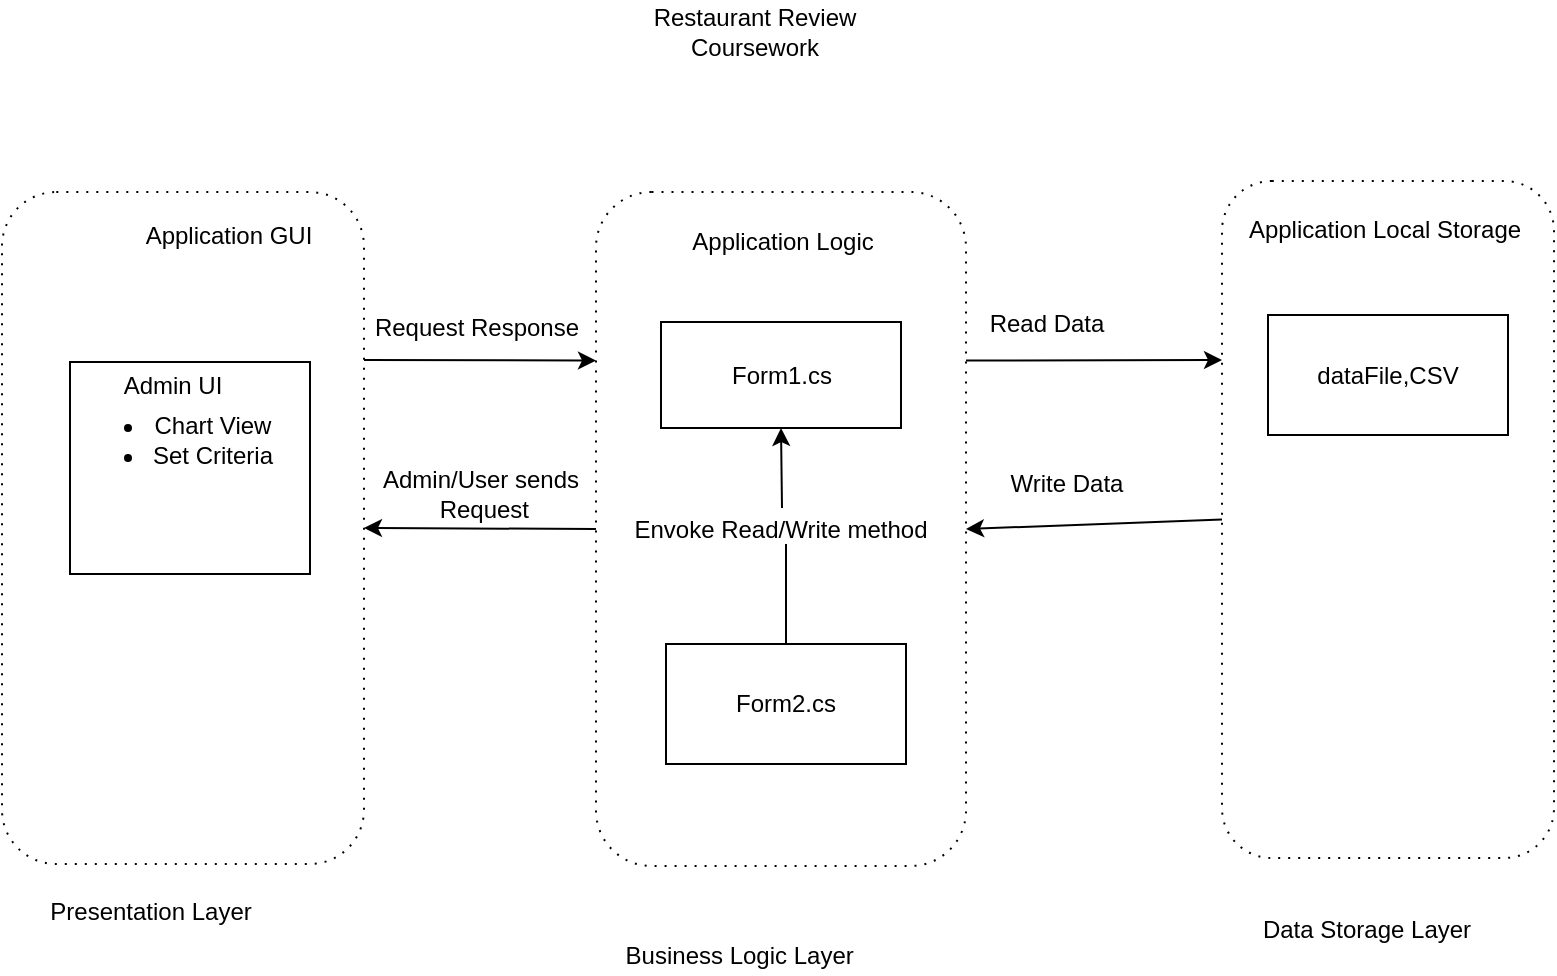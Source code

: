 <mxfile version="14.2.6" type="device"><diagram id="LwrNZBd2lsKS5IIHLebN" name="Page-1"><mxGraphModel dx="1038" dy="584" grid="0" gridSize="10" guides="1" tooltips="1" connect="1" arrows="1" fold="1" page="1" pageScale="1" pageWidth="850" pageHeight="1100" math="0" shadow="0"><root><mxCell id="0"/><mxCell id="1" parent="0"/><mxCell id="PsDwPA8iQ6l6alBk2bXJ-1" value="" style="shape=ext;rounded=1;html=1;whiteSpace=wrap;dashed=1;dashPattern=1 4;" vertex="1" parent="1"><mxGeometry x="33" y="121" width="181" height="336" as="geometry"/></mxCell><mxCell id="PsDwPA8iQ6l6alBk2bXJ-2" value="Envoke Read/Write method" style="shape=ext;rounded=1;html=1;whiteSpace=wrap;dashed=1;dashPattern=1 4;" vertex="1" parent="1"><mxGeometry x="330" y="121" width="185" height="337" as="geometry"/></mxCell><mxCell id="PsDwPA8iQ6l6alBk2bXJ-3" value="" style="shape=ext;rounded=1;html=1;whiteSpace=wrap;dashed=1;dashPattern=1 4;" vertex="1" parent="1"><mxGeometry x="643" y="115.5" width="166" height="338.5" as="geometry"/></mxCell><mxCell id="PsDwPA8iQ6l6alBk2bXJ-4" value="" style="rounded=0;whiteSpace=wrap;html=1;" vertex="1" parent="1"><mxGeometry x="67" y="206" width="120" height="106" as="geometry"/></mxCell><mxCell id="PsDwPA8iQ6l6alBk2bXJ-5" value="Application GUI" style="text;html=1;align=center;verticalAlign=middle;resizable=0;points=[];autosize=1;" vertex="1" parent="1"><mxGeometry x="99" y="134" width="93" height="18" as="geometry"/></mxCell><mxCell id="PsDwPA8iQ6l6alBk2bXJ-6" value="&lt;span&gt;Application Logic&lt;/span&gt;" style="text;html=1;align=center;verticalAlign=middle;resizable=0;points=[];autosize=1;" vertex="1" parent="1"><mxGeometry x="372.5" y="137" width="100" height="18" as="geometry"/></mxCell><mxCell id="PsDwPA8iQ6l6alBk2bXJ-7" value="&lt;span&gt;Application Local Storage&lt;/span&gt;" style="text;html=1;align=center;verticalAlign=middle;resizable=0;points=[];autosize=1;" vertex="1" parent="1"><mxGeometry x="651" y="131" width="146" height="18" as="geometry"/></mxCell><mxCell id="PsDwPA8iQ6l6alBk2bXJ-8" value="Form1.cs" style="rounded=0;whiteSpace=wrap;html=1;" vertex="1" parent="1"><mxGeometry x="362.5" y="186" width="120" height="53" as="geometry"/></mxCell><mxCell id="PsDwPA8iQ6l6alBk2bXJ-9" value="dataFile,CSV" style="rounded=0;whiteSpace=wrap;html=1;" vertex="1" parent="1"><mxGeometry x="666" y="182.5" width="120" height="60" as="geometry"/></mxCell><mxCell id="PsDwPA8iQ6l6alBk2bXJ-10" value="Admin UI" style="text;html=1;align=center;verticalAlign=middle;resizable=0;points=[];autosize=1;" vertex="1" parent="1"><mxGeometry x="88" y="209" width="60" height="18" as="geometry"/></mxCell><mxCell id="PsDwPA8iQ6l6alBk2bXJ-11" value="&lt;ul&gt;&lt;li&gt;Chart View&lt;/li&gt;&lt;li&gt;Set Criteria&lt;/li&gt;&lt;/ul&gt;" style="text;html=1;align=center;verticalAlign=middle;resizable=0;points=[];autosize=1;" vertex="1" parent="1"><mxGeometry x="63" y="217" width="110" height="55" as="geometry"/></mxCell><mxCell id="PsDwPA8iQ6l6alBk2bXJ-15" value="Form2.cs" style="rounded=0;whiteSpace=wrap;html=1;" vertex="1" parent="1"><mxGeometry x="365" y="347" width="120" height="60" as="geometry"/></mxCell><mxCell id="PsDwPA8iQ6l6alBk2bXJ-17" value="Restaurant Review&lt;br&gt;Coursework" style="text;html=1;align=center;verticalAlign=middle;resizable=0;points=[];autosize=1;" vertex="1" parent="1"><mxGeometry x="353" y="25" width="112" height="31" as="geometry"/></mxCell><mxCell id="PsDwPA8iQ6l6alBk2bXJ-18" value="" style="endArrow=classic;html=1;entryX=0;entryY=0.25;entryDx=0;entryDy=0;exitX=1;exitY=0.25;exitDx=0;exitDy=0;" edge="1" parent="1" source="PsDwPA8iQ6l6alBk2bXJ-1" target="PsDwPA8iQ6l6alBk2bXJ-2"><mxGeometry width="50" height="50" relative="1" as="geometry"><mxPoint x="234" y="254" as="sourcePoint"/><mxPoint x="284" y="204" as="targetPoint"/></mxGeometry></mxCell><mxCell id="PsDwPA8iQ6l6alBk2bXJ-19" value="" style="endArrow=classic;html=1;entryX=1;entryY=0.5;entryDx=0;entryDy=0;exitX=0;exitY=0.5;exitDx=0;exitDy=0;" edge="1" parent="1" source="PsDwPA8iQ6l6alBk2bXJ-2" target="PsDwPA8iQ6l6alBk2bXJ-1"><mxGeometry width="50" height="50" relative="1" as="geometry"><mxPoint x="232" y="302" as="sourcePoint"/><mxPoint x="282" y="252" as="targetPoint"/></mxGeometry></mxCell><mxCell id="PsDwPA8iQ6l6alBk2bXJ-20" value="" style="endArrow=classic;html=1;exitX=1;exitY=0.25;exitDx=0;exitDy=0;" edge="1" parent="1" source="PsDwPA8iQ6l6alBk2bXJ-2"><mxGeometry width="50" height="50" relative="1" as="geometry"><mxPoint x="525" y="198" as="sourcePoint"/><mxPoint x="643" y="205" as="targetPoint"/></mxGeometry></mxCell><mxCell id="PsDwPA8iQ6l6alBk2bXJ-21" value="" style="endArrow=classic;html=1;entryX=1;entryY=0.5;entryDx=0;entryDy=0;exitX=0;exitY=0.5;exitDx=0;exitDy=0;" edge="1" parent="1" source="PsDwPA8iQ6l6alBk2bXJ-3" target="PsDwPA8iQ6l6alBk2bXJ-2"><mxGeometry width="50" height="50" relative="1" as="geometry"><mxPoint x="532" y="308" as="sourcePoint"/><mxPoint x="582" y="258" as="targetPoint"/></mxGeometry></mxCell><mxCell id="PsDwPA8iQ6l6alBk2bXJ-22" value="Request Response" style="text;html=1;align=center;verticalAlign=middle;resizable=0;points=[];autosize=1;" vertex="1" parent="1"><mxGeometry x="214" y="180" width="112" height="18" as="geometry"/></mxCell><mxCell id="PsDwPA8iQ6l6alBk2bXJ-23" value="Admin/User sends&lt;br&gt;&amp;nbsp;Request" style="text;html=1;align=center;verticalAlign=middle;resizable=0;points=[];autosize=1;" vertex="1" parent="1"><mxGeometry x="218" y="256" width="108" height="31" as="geometry"/></mxCell><mxCell id="PsDwPA8iQ6l6alBk2bXJ-24" value="Read Data" style="text;html=1;align=center;verticalAlign=middle;resizable=0;points=[];autosize=1;" vertex="1" parent="1"><mxGeometry x="521" y="178" width="68" height="18" as="geometry"/></mxCell><mxCell id="PsDwPA8iQ6l6alBk2bXJ-25" value="Write Data" style="text;html=1;align=center;verticalAlign=middle;resizable=0;points=[];autosize=1;" vertex="1" parent="1"><mxGeometry x="531" y="258" width="67" height="18" as="geometry"/></mxCell><mxCell id="PsDwPA8iQ6l6alBk2bXJ-26" value="" style="endArrow=none;html=1;exitX=0.5;exitY=0;exitDx=0;exitDy=0;" edge="1" parent="1" source="PsDwPA8iQ6l6alBk2bXJ-15"><mxGeometry width="50" height="50" relative="1" as="geometry"><mxPoint x="417" y="331" as="sourcePoint"/><mxPoint x="425" y="297" as="targetPoint"/></mxGeometry></mxCell><mxCell id="PsDwPA8iQ6l6alBk2bXJ-27" value="" style="endArrow=classic;html=1;entryX=0.5;entryY=1;entryDx=0;entryDy=0;" edge="1" parent="1" target="PsDwPA8iQ6l6alBk2bXJ-8"><mxGeometry width="50" height="50" relative="1" as="geometry"><mxPoint x="423" y="279" as="sourcePoint"/><mxPoint x="458" y="214" as="targetPoint"/></mxGeometry></mxCell><mxCell id="PsDwPA8iQ6l6alBk2bXJ-28" value="Presentation Layer" style="text;html=1;align=center;verticalAlign=middle;resizable=0;points=[];autosize=1;" vertex="1" parent="1"><mxGeometry x="51" y="472" width="111" height="18" as="geometry"/></mxCell><mxCell id="PsDwPA8iQ6l6alBk2bXJ-29" value="Business Logic Layer&amp;nbsp;" style="text;html=1;align=center;verticalAlign=middle;resizable=0;points=[];autosize=1;" vertex="1" parent="1"><mxGeometry x="339" y="494" width="128" height="18" as="geometry"/></mxCell><mxCell id="PsDwPA8iQ6l6alBk2bXJ-30" value="Data Storage Layer" style="text;html=1;align=center;verticalAlign=middle;resizable=0;points=[];autosize=1;" vertex="1" parent="1"><mxGeometry x="658" y="481" width="114" height="18" as="geometry"/></mxCell></root></mxGraphModel></diagram></mxfile>